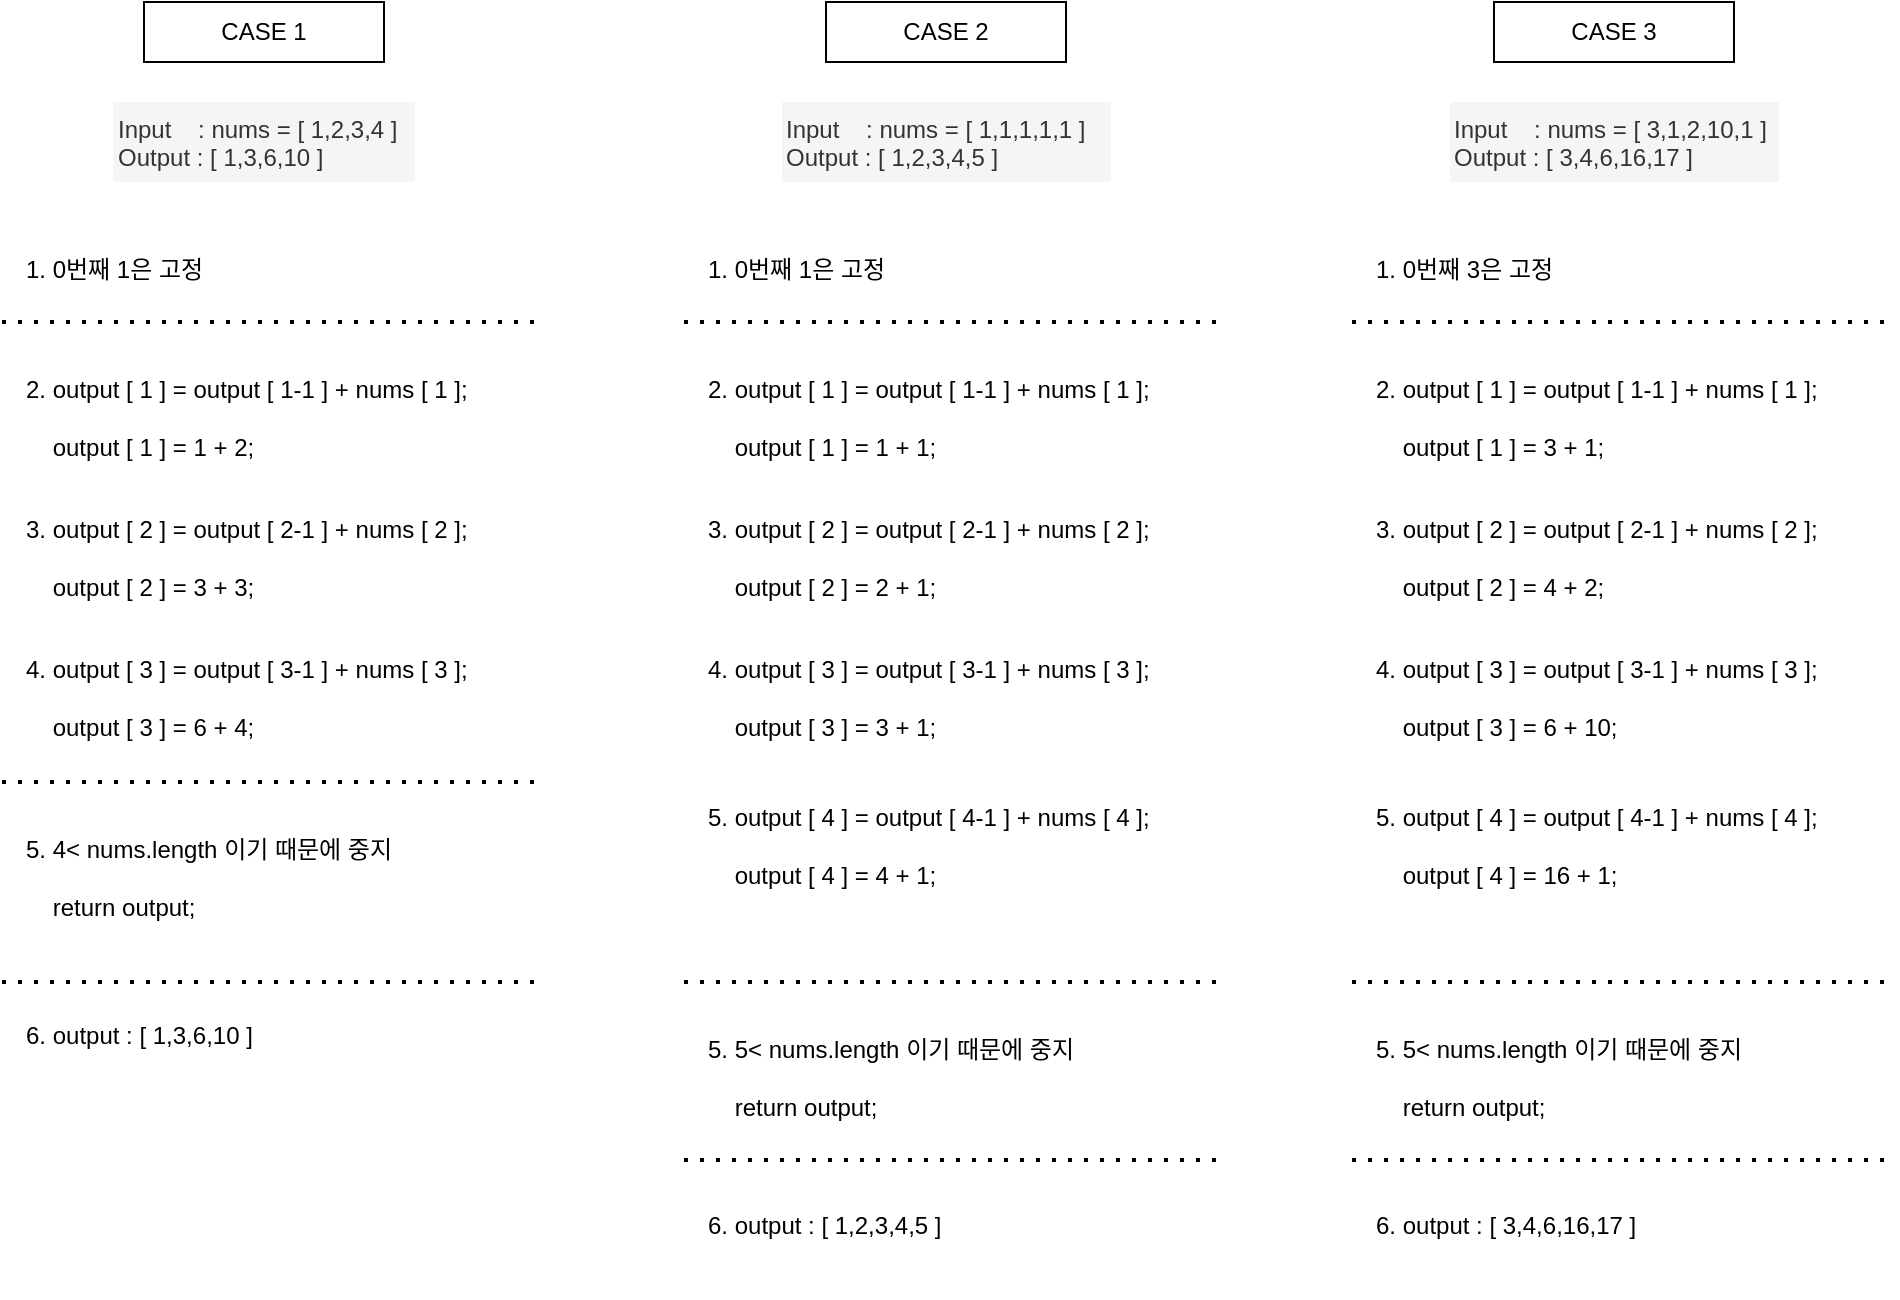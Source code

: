 <mxfile version="20.8.18" type="github">
  <diagram name="페이지-1" id="MVJDvATkGW8zEX_f-2kB">
    <mxGraphModel dx="1247" dy="692" grid="0" gridSize="10" guides="1" tooltips="1" connect="1" arrows="1" fold="1" page="0" pageScale="1" pageWidth="827" pageHeight="1169" math="0" shadow="0">
      <root>
        <mxCell id="0" />
        <mxCell id="1" parent="0" />
        <mxCell id="kY-Q2bcZrQWXMMMVcbzc-1" value="CASE 1" style="rounded=0;whiteSpace=wrap;html=1;" vertex="1" parent="1">
          <mxGeometry x="80" y="40" width="120" height="30" as="geometry" />
        </mxCell>
        <mxCell id="kY-Q2bcZrQWXMMMVcbzc-2" value="1. 0번째 1은 고정" style="text;html=1;strokeColor=none;fillColor=none;align=left;verticalAlign=top;whiteSpace=wrap;rounded=0;" vertex="1" parent="1">
          <mxGeometry x="19" y="160" width="140" height="30" as="geometry" />
        </mxCell>
        <mxCell id="kY-Q2bcZrQWXMMMVcbzc-3" value="" style="endArrow=none;dashed=1;html=1;dashPattern=1 3;strokeWidth=2;rounded=0;" edge="1" parent="1">
          <mxGeometry width="50" height="50" relative="1" as="geometry">
            <mxPoint x="9" y="200" as="sourcePoint" />
            <mxPoint x="280" y="200" as="targetPoint" />
          </mxGeometry>
        </mxCell>
        <mxCell id="kY-Q2bcZrQWXMMMVcbzc-4" value="2. output [ 1 ] = output [ 1-1 ] + nums [ 1 ];&lt;br&gt;&amp;nbsp; &amp;nbsp;&amp;nbsp;&lt;br&gt;&amp;nbsp; &amp;nbsp; output [ 1 ] = 1 + 2;" style="text;html=1;strokeColor=none;fillColor=none;align=left;verticalAlign=top;whiteSpace=wrap;rounded=0;" vertex="1" parent="1">
          <mxGeometry x="19" y="220" width="251" height="50" as="geometry" />
        </mxCell>
        <mxCell id="kY-Q2bcZrQWXMMMVcbzc-5" value="3. output [ 2 ] = output [ 2-1 ] + nums [ 2 ];&lt;br&gt;&amp;nbsp; &amp;nbsp;&amp;nbsp;&lt;br&gt;&amp;nbsp; &amp;nbsp; output [ 2 ] = 3 + 3;" style="text;html=1;strokeColor=none;fillColor=none;align=left;verticalAlign=top;whiteSpace=wrap;rounded=0;" vertex="1" parent="1">
          <mxGeometry x="19" y="290" width="251" height="50" as="geometry" />
        </mxCell>
        <mxCell id="kY-Q2bcZrQWXMMMVcbzc-6" value="Input&amp;nbsp; &amp;nbsp; : nums = [ 1,2,3,4 ]&lt;br&gt;Output : [ 1,3,6,10 ]" style="text;html=1;strokeColor=none;fillColor=#f5f5f5;align=left;verticalAlign=top;whiteSpace=wrap;rounded=0;fontColor=#333333;" vertex="1" parent="1">
          <mxGeometry x="64.5" y="90" width="151" height="40" as="geometry" />
        </mxCell>
        <mxCell id="kY-Q2bcZrQWXMMMVcbzc-7" value="4. output [ 3 ] = output [ 3-1 ] + nums [ 3 ];&lt;br&gt;&amp;nbsp; &amp;nbsp;&amp;nbsp;&lt;br&gt;&amp;nbsp; &amp;nbsp; output [ 3 ] = 6 + 4;" style="text;html=1;strokeColor=none;fillColor=none;align=left;verticalAlign=top;whiteSpace=wrap;rounded=0;" vertex="1" parent="1">
          <mxGeometry x="19" y="360" width="251" height="50" as="geometry" />
        </mxCell>
        <mxCell id="kY-Q2bcZrQWXMMMVcbzc-8" value="" style="endArrow=none;dashed=1;html=1;dashPattern=1 3;strokeWidth=2;rounded=0;" edge="1" parent="1">
          <mxGeometry width="50" height="50" relative="1" as="geometry">
            <mxPoint x="9" y="430" as="sourcePoint" />
            <mxPoint x="280" y="430" as="targetPoint" />
          </mxGeometry>
        </mxCell>
        <mxCell id="kY-Q2bcZrQWXMMMVcbzc-9" value="5. 4&amp;lt; nums.length 이기 때문에 중지&lt;br&gt;&lt;br&gt;&amp;nbsp; &amp;nbsp; return output;" style="text;html=1;strokeColor=none;fillColor=none;align=left;verticalAlign=top;whiteSpace=wrap;rounded=0;" vertex="1" parent="1">
          <mxGeometry x="19" y="450" width="251" height="50" as="geometry" />
        </mxCell>
        <mxCell id="kY-Q2bcZrQWXMMMVcbzc-10" value="CASE 2" style="rounded=0;whiteSpace=wrap;html=1;" vertex="1" parent="1">
          <mxGeometry x="421" y="40" width="120" height="30" as="geometry" />
        </mxCell>
        <mxCell id="kY-Q2bcZrQWXMMMVcbzc-11" value="1. 0번째 1은 고정" style="text;html=1;strokeColor=none;fillColor=none;align=left;verticalAlign=top;whiteSpace=wrap;rounded=0;" vertex="1" parent="1">
          <mxGeometry x="360" y="160" width="140" height="30" as="geometry" />
        </mxCell>
        <mxCell id="kY-Q2bcZrQWXMMMVcbzc-12" value="" style="endArrow=none;dashed=1;html=1;dashPattern=1 3;strokeWidth=2;rounded=0;" edge="1" parent="1">
          <mxGeometry width="50" height="50" relative="1" as="geometry">
            <mxPoint x="350" y="200" as="sourcePoint" />
            <mxPoint x="621" y="200" as="targetPoint" />
          </mxGeometry>
        </mxCell>
        <mxCell id="kY-Q2bcZrQWXMMMVcbzc-13" value="2. output [ 1 ] = output [ 1-1 ] + nums [ 1 ];&lt;br&gt;&amp;nbsp; &amp;nbsp;&amp;nbsp;&lt;br&gt;&amp;nbsp; &amp;nbsp; output [ 1 ] = 1 + 1;" style="text;html=1;strokeColor=none;fillColor=none;align=left;verticalAlign=top;whiteSpace=wrap;rounded=0;" vertex="1" parent="1">
          <mxGeometry x="360" y="220" width="251" height="50" as="geometry" />
        </mxCell>
        <mxCell id="kY-Q2bcZrQWXMMMVcbzc-14" value="3. output [ 2 ] = output [ 2-1 ] + nums [ 2 ];&lt;br&gt;&amp;nbsp; &amp;nbsp;&amp;nbsp;&lt;br&gt;&amp;nbsp; &amp;nbsp; output [ 2 ] = 2 + 1;" style="text;html=1;strokeColor=none;fillColor=none;align=left;verticalAlign=top;whiteSpace=wrap;rounded=0;" vertex="1" parent="1">
          <mxGeometry x="360" y="290" width="251" height="50" as="geometry" />
        </mxCell>
        <mxCell id="kY-Q2bcZrQWXMMMVcbzc-15" value="Input&amp;nbsp; &amp;nbsp; : nums = [ 1,1,1,1,1 ]&lt;br&gt;Output : [ 1,2,3,4,5 ]" style="text;html=1;strokeColor=none;fillColor=#f5f5f5;align=left;verticalAlign=top;whiteSpace=wrap;rounded=0;fontColor=#333333;" vertex="1" parent="1">
          <mxGeometry x="399" y="90" width="164.5" height="40" as="geometry" />
        </mxCell>
        <mxCell id="kY-Q2bcZrQWXMMMVcbzc-16" value="4. output [ 3 ] = output [ 3-1 ] + nums [ 3 ];&lt;br&gt;&amp;nbsp; &amp;nbsp;&amp;nbsp;&lt;br&gt;&amp;nbsp; &amp;nbsp; output [ 3 ] = 3 + 1;" style="text;html=1;strokeColor=none;fillColor=none;align=left;verticalAlign=top;whiteSpace=wrap;rounded=0;" vertex="1" parent="1">
          <mxGeometry x="360" y="360" width="251" height="50" as="geometry" />
        </mxCell>
        <mxCell id="kY-Q2bcZrQWXMMMVcbzc-17" value="" style="endArrow=none;dashed=1;html=1;dashPattern=1 3;strokeWidth=2;rounded=0;" edge="1" parent="1">
          <mxGeometry width="50" height="50" relative="1" as="geometry">
            <mxPoint x="350" y="530" as="sourcePoint" />
            <mxPoint x="621" y="530" as="targetPoint" />
          </mxGeometry>
        </mxCell>
        <mxCell id="kY-Q2bcZrQWXMMMVcbzc-18" value="5. 5&amp;lt; nums.length 이기 때문에 중지&lt;br&gt;&lt;br&gt;&amp;nbsp; &amp;nbsp; return output;" style="text;html=1;strokeColor=none;fillColor=none;align=left;verticalAlign=top;whiteSpace=wrap;rounded=0;" vertex="1" parent="1">
          <mxGeometry x="360" y="550" width="251" height="50" as="geometry" />
        </mxCell>
        <mxCell id="kY-Q2bcZrQWXMMMVcbzc-19" value="5. output [ 4 ] = output [ 4-1 ] + nums [ 4 ];&lt;br&gt;&amp;nbsp; &amp;nbsp;&amp;nbsp;&lt;br&gt;&amp;nbsp; &amp;nbsp; output [ 4 ] = 4 + 1;" style="text;html=1;strokeColor=none;fillColor=none;align=left;verticalAlign=top;whiteSpace=wrap;rounded=0;" vertex="1" parent="1">
          <mxGeometry x="360" y="434" width="251" height="50" as="geometry" />
        </mxCell>
        <mxCell id="kY-Q2bcZrQWXMMMVcbzc-21" value="6. output : [ 1,3,6,10 ]" style="text;html=1;strokeColor=none;fillColor=none;align=left;verticalAlign=top;whiteSpace=wrap;rounded=0;" vertex="1" parent="1">
          <mxGeometry x="19" y="543" width="251" height="50" as="geometry" />
        </mxCell>
        <mxCell id="kY-Q2bcZrQWXMMMVcbzc-23" value="" style="endArrow=none;dashed=1;html=1;dashPattern=1 3;strokeWidth=2;rounded=0;" edge="1" parent="1">
          <mxGeometry width="50" height="50" relative="1" as="geometry">
            <mxPoint x="9" y="530" as="sourcePoint" />
            <mxPoint x="280" y="530" as="targetPoint" />
          </mxGeometry>
        </mxCell>
        <mxCell id="kY-Q2bcZrQWXMMMVcbzc-24" value="" style="endArrow=none;dashed=1;html=1;dashPattern=1 3;strokeWidth=2;rounded=0;" edge="1" parent="1">
          <mxGeometry width="50" height="50" relative="1" as="geometry">
            <mxPoint x="350" y="619" as="sourcePoint" />
            <mxPoint x="621" y="619" as="targetPoint" />
          </mxGeometry>
        </mxCell>
        <mxCell id="kY-Q2bcZrQWXMMMVcbzc-25" value="6. output : [ 1,2,3,4,5 ]" style="text;html=1;strokeColor=none;fillColor=none;align=left;verticalAlign=top;whiteSpace=wrap;rounded=0;" vertex="1" parent="1">
          <mxGeometry x="360" y="638" width="251" height="50" as="geometry" />
        </mxCell>
        <mxCell id="kY-Q2bcZrQWXMMMVcbzc-26" value="CASE 3" style="rounded=0;whiteSpace=wrap;html=1;" vertex="1" parent="1">
          <mxGeometry x="755" y="40" width="120" height="30" as="geometry" />
        </mxCell>
        <mxCell id="kY-Q2bcZrQWXMMMVcbzc-27" value="1. 0번째 3은 고정" style="text;html=1;strokeColor=none;fillColor=none;align=left;verticalAlign=top;whiteSpace=wrap;rounded=0;" vertex="1" parent="1">
          <mxGeometry x="694" y="160" width="140" height="30" as="geometry" />
        </mxCell>
        <mxCell id="kY-Q2bcZrQWXMMMVcbzc-28" value="" style="endArrow=none;dashed=1;html=1;dashPattern=1 3;strokeWidth=2;rounded=0;" edge="1" parent="1">
          <mxGeometry width="50" height="50" relative="1" as="geometry">
            <mxPoint x="684" y="200" as="sourcePoint" />
            <mxPoint x="955" y="200" as="targetPoint" />
          </mxGeometry>
        </mxCell>
        <mxCell id="kY-Q2bcZrQWXMMMVcbzc-29" value="2. output [ 1 ] = output [ 1-1 ] + nums [ 1 ];&lt;br&gt;&amp;nbsp; &amp;nbsp;&amp;nbsp;&lt;br&gt;&amp;nbsp; &amp;nbsp; output [ 1 ] = 3 + 1;" style="text;html=1;strokeColor=none;fillColor=none;align=left;verticalAlign=top;whiteSpace=wrap;rounded=0;" vertex="1" parent="1">
          <mxGeometry x="694" y="220" width="251" height="50" as="geometry" />
        </mxCell>
        <mxCell id="kY-Q2bcZrQWXMMMVcbzc-30" value="3. output [ 2 ] = output [ 2-1 ] + nums [ 2 ];&lt;br&gt;&amp;nbsp; &amp;nbsp;&amp;nbsp;&lt;br&gt;&amp;nbsp; &amp;nbsp; output [ 2 ] = 4 + 2;" style="text;html=1;strokeColor=none;fillColor=none;align=left;verticalAlign=top;whiteSpace=wrap;rounded=0;" vertex="1" parent="1">
          <mxGeometry x="694" y="290" width="251" height="50" as="geometry" />
        </mxCell>
        <mxCell id="kY-Q2bcZrQWXMMMVcbzc-31" value="Input&amp;nbsp; &amp;nbsp; : nums = [ 3,1,2,10,1 ]&lt;br&gt;Output : [ 3,4,6,16,17 ]" style="text;html=1;strokeColor=none;fillColor=#f5f5f5;align=left;verticalAlign=top;whiteSpace=wrap;rounded=0;fontColor=#333333;" vertex="1" parent="1">
          <mxGeometry x="733" y="90" width="164.5" height="40" as="geometry" />
        </mxCell>
        <mxCell id="kY-Q2bcZrQWXMMMVcbzc-32" value="4. output [ 3 ] = output [ 3-1 ] + nums [ 3 ];&lt;br&gt;&amp;nbsp; &amp;nbsp;&amp;nbsp;&lt;br&gt;&amp;nbsp; &amp;nbsp; output [ 3 ] = 6 + 10;" style="text;html=1;strokeColor=none;fillColor=none;align=left;verticalAlign=top;whiteSpace=wrap;rounded=0;" vertex="1" parent="1">
          <mxGeometry x="694" y="360" width="251" height="50" as="geometry" />
        </mxCell>
        <mxCell id="kY-Q2bcZrQWXMMMVcbzc-33" value="" style="endArrow=none;dashed=1;html=1;dashPattern=1 3;strokeWidth=2;rounded=0;" edge="1" parent="1">
          <mxGeometry width="50" height="50" relative="1" as="geometry">
            <mxPoint x="684" y="530" as="sourcePoint" />
            <mxPoint x="955" y="530" as="targetPoint" />
          </mxGeometry>
        </mxCell>
        <mxCell id="kY-Q2bcZrQWXMMMVcbzc-34" value="5. 5&amp;lt; nums.length 이기 때문에 중지&lt;br&gt;&lt;br&gt;&amp;nbsp; &amp;nbsp; return output;" style="text;html=1;strokeColor=none;fillColor=none;align=left;verticalAlign=top;whiteSpace=wrap;rounded=0;" vertex="1" parent="1">
          <mxGeometry x="694" y="550" width="251" height="50" as="geometry" />
        </mxCell>
        <mxCell id="kY-Q2bcZrQWXMMMVcbzc-35" value="5. output [ 4 ] = output [ 4-1 ] + nums [ 4 ];&lt;br&gt;&amp;nbsp; &amp;nbsp;&amp;nbsp;&lt;br&gt;&amp;nbsp; &amp;nbsp; output [ 4 ] = 16 + 1;" style="text;html=1;strokeColor=none;fillColor=none;align=left;verticalAlign=top;whiteSpace=wrap;rounded=0;" vertex="1" parent="1">
          <mxGeometry x="694" y="434" width="251" height="50" as="geometry" />
        </mxCell>
        <mxCell id="kY-Q2bcZrQWXMMMVcbzc-36" value="" style="endArrow=none;dashed=1;html=1;dashPattern=1 3;strokeWidth=2;rounded=0;" edge="1" parent="1">
          <mxGeometry width="50" height="50" relative="1" as="geometry">
            <mxPoint x="684" y="619" as="sourcePoint" />
            <mxPoint x="955" y="619" as="targetPoint" />
          </mxGeometry>
        </mxCell>
        <mxCell id="kY-Q2bcZrQWXMMMVcbzc-37" value="6. output : [ 3,4,6,16,17 ]" style="text;html=1;strokeColor=none;fillColor=none;align=left;verticalAlign=top;whiteSpace=wrap;rounded=0;" vertex="1" parent="1">
          <mxGeometry x="694" y="638" width="251" height="50" as="geometry" />
        </mxCell>
      </root>
    </mxGraphModel>
  </diagram>
</mxfile>
